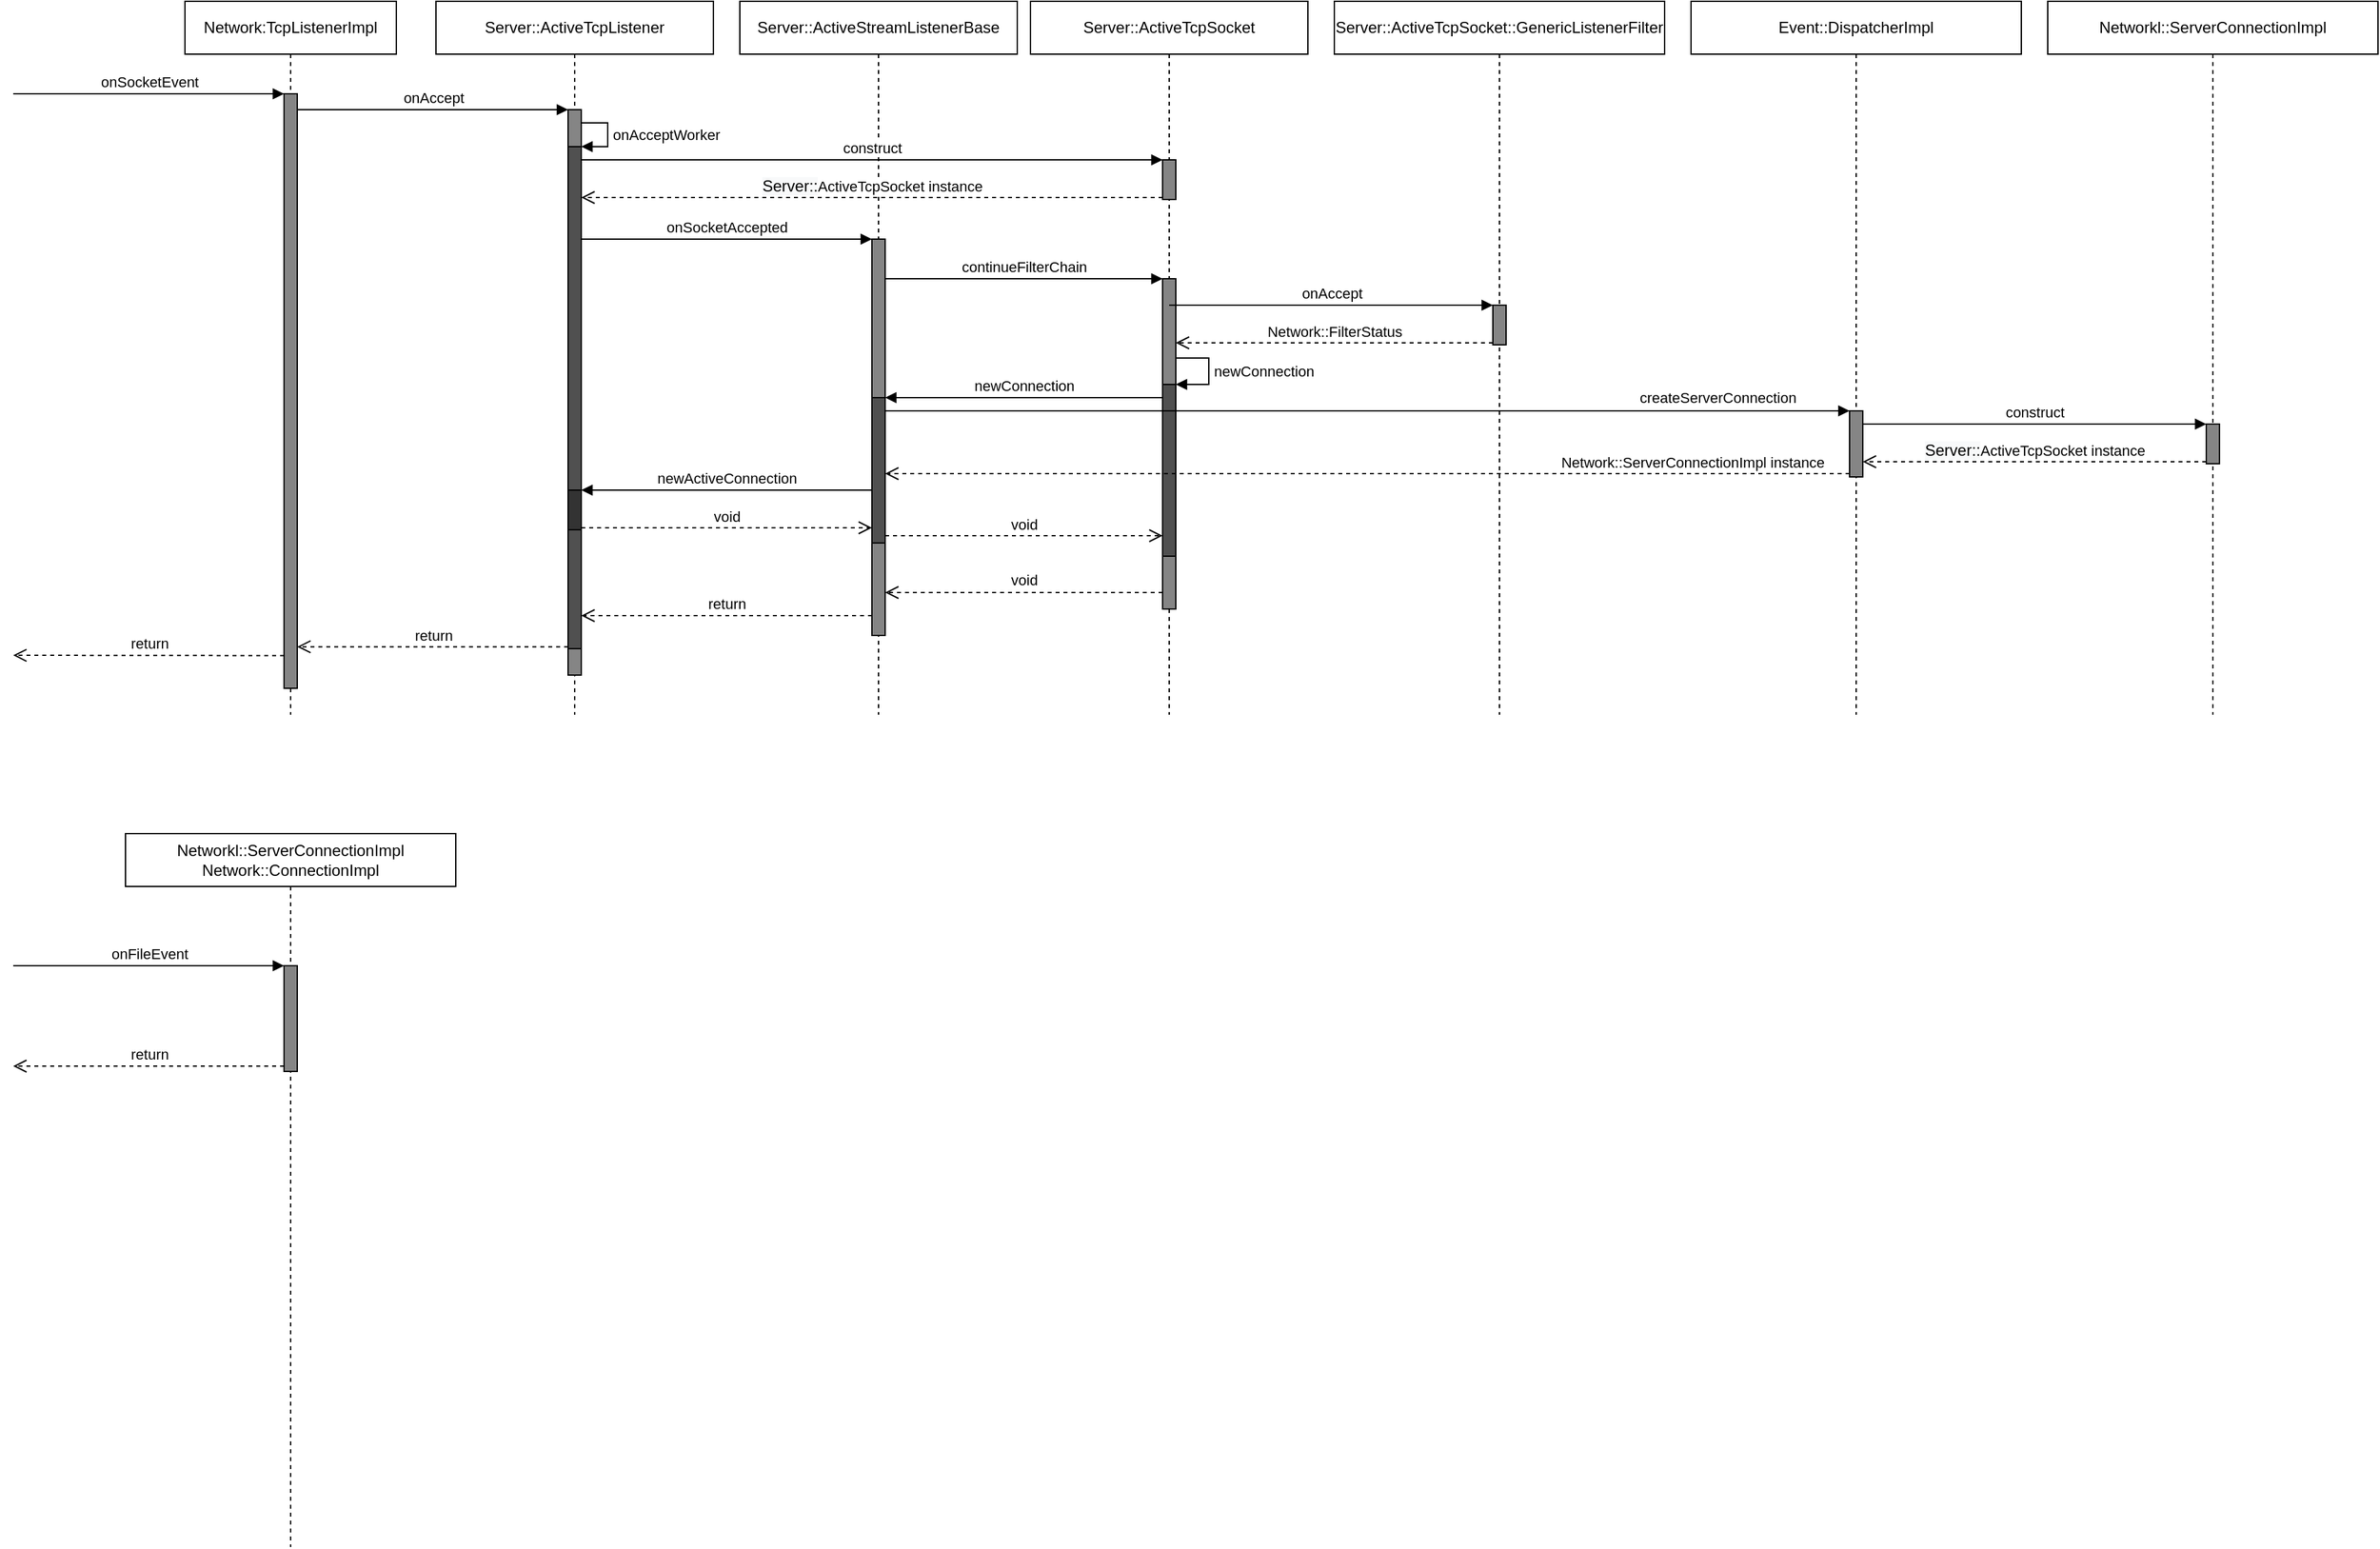 <mxfile version="17.1.3" type="github">
  <diagram id="Rx53lf6qhBVuKlyR0qwF" name="Page-1">
    <mxGraphModel dx="2485" dy="909" grid="1" gridSize="10" guides="1" tooltips="1" connect="1" arrows="1" fold="1" page="1" pageScale="1" pageWidth="850" pageHeight="1100" math="0" shadow="0">
      <root>
        <mxCell id="0" />
        <mxCell id="1" parent="0" />
        <mxCell id="oxs4wpGbw0wFUrqZdwVd-3" value="Server::ActiveTcpListener" style="shape=umlLifeline;perimeter=lifelinePerimeter;whiteSpace=wrap;html=1;container=1;collapsible=0;recursiveResize=0;outlineConnect=0;" parent="1" vertex="1">
          <mxGeometry x="160" y="130" width="210" height="540" as="geometry" />
        </mxCell>
        <mxCell id="oxs4wpGbw0wFUrqZdwVd-17" value="" style="html=1;points=[];perimeter=orthogonalPerimeter;strokeColor=default;fillColor=#858585;" parent="oxs4wpGbw0wFUrqZdwVd-3" vertex="1">
          <mxGeometry x="100" y="82" width="10" height="428" as="geometry" />
        </mxCell>
        <mxCell id="oxs4wpGbw0wFUrqZdwVd-22" value="" style="html=1;points=[];perimeter=orthogonalPerimeter;fillColor=#505050;" parent="oxs4wpGbw0wFUrqZdwVd-3" vertex="1">
          <mxGeometry x="100" y="110" width="10" height="380" as="geometry" />
        </mxCell>
        <mxCell id="oxs4wpGbw0wFUrqZdwVd-23" value="onAcceptWorker" style="edgeStyle=orthogonalEdgeStyle;html=1;align=left;spacingLeft=2;endArrow=block;rounded=0;entryX=1;entryY=0;" parent="oxs4wpGbw0wFUrqZdwVd-3" target="oxs4wpGbw0wFUrqZdwVd-22" edge="1">
          <mxGeometry relative="1" as="geometry">
            <mxPoint x="110" y="92" as="sourcePoint" />
            <Array as="points">
              <mxPoint x="130" y="92" />
            </Array>
          </mxGeometry>
        </mxCell>
        <mxCell id="rn_TyoC19n6ciJYK-s3--7" value="" style="html=1;points=[];perimeter=orthogonalPerimeter;fillColor=#333333;" vertex="1" parent="oxs4wpGbw0wFUrqZdwVd-3">
          <mxGeometry x="100" y="370" width="10" height="30" as="geometry" />
        </mxCell>
        <mxCell id="oxs4wpGbw0wFUrqZdwVd-7" value="Network:TcpListenerImpl" style="shape=umlLifeline;perimeter=lifelinePerimeter;whiteSpace=wrap;html=1;container=1;collapsible=0;recursiveResize=0;outlineConnect=0;" parent="1" vertex="1">
          <mxGeometry x="-30" y="130" width="160" height="540" as="geometry" />
        </mxCell>
        <mxCell id="oxs4wpGbw0wFUrqZdwVd-14" value="onSocketEvent" style="html=1;verticalAlign=bottom;endArrow=block;entryX=0;entryY=0;rounded=0;" parent="oxs4wpGbw0wFUrqZdwVd-7" target="oxs4wpGbw0wFUrqZdwVd-13" edge="1">
          <mxGeometry relative="1" as="geometry">
            <mxPoint x="-130" y="70" as="sourcePoint" />
          </mxGeometry>
        </mxCell>
        <mxCell id="oxs4wpGbw0wFUrqZdwVd-15" value="return" style="html=1;verticalAlign=bottom;endArrow=open;dashed=1;endSize=8;exitX=0;exitY=0.945;rounded=0;exitDx=0;exitDy=0;exitPerimeter=0;" parent="oxs4wpGbw0wFUrqZdwVd-7" source="oxs4wpGbw0wFUrqZdwVd-13" edge="1">
          <mxGeometry relative="1" as="geometry">
            <mxPoint x="-130" y="495" as="targetPoint" />
          </mxGeometry>
        </mxCell>
        <mxCell id="oxs4wpGbw0wFUrqZdwVd-13" value="" style="html=1;points=[];perimeter=orthogonalPerimeter;fillColor=#858585;" parent="oxs4wpGbw0wFUrqZdwVd-7" vertex="1">
          <mxGeometry x="75" y="70" width="10" height="450" as="geometry" />
        </mxCell>
        <mxCell id="oxs4wpGbw0wFUrqZdwVd-18" value="onAccept" style="html=1;verticalAlign=bottom;endArrow=block;entryX=0;entryY=0;rounded=0;" parent="1" target="oxs4wpGbw0wFUrqZdwVd-17" edge="1" source="oxs4wpGbw0wFUrqZdwVd-13">
          <mxGeometry relative="1" as="geometry">
            <mxPoint x="49.5" y="212" as="sourcePoint" />
          </mxGeometry>
        </mxCell>
        <mxCell id="oxs4wpGbw0wFUrqZdwVd-19" value="return" style="html=1;verticalAlign=bottom;endArrow=open;dashed=1;endSize=8;exitX=0;exitY=0.95;rounded=0;" parent="1" source="oxs4wpGbw0wFUrqZdwVd-17" target="oxs4wpGbw0wFUrqZdwVd-13" edge="1">
          <mxGeometry relative="1" as="geometry">
            <mxPoint x="49.5" y="288" as="targetPoint" />
          </mxGeometry>
        </mxCell>
        <mxCell id="oxs4wpGbw0wFUrqZdwVd-20" value="Server::ActiveStreamListenerBase" style="shape=umlLifeline;perimeter=lifelinePerimeter;whiteSpace=wrap;html=1;container=1;collapsible=0;recursiveResize=0;outlineConnect=0;" parent="1" vertex="1">
          <mxGeometry x="390" y="130" width="210" height="540" as="geometry" />
        </mxCell>
        <mxCell id="oxs4wpGbw0wFUrqZdwVd-26" value="" style="html=1;points=[];perimeter=orthogonalPerimeter;strokeColor=default;fillColor=#858585;" parent="oxs4wpGbw0wFUrqZdwVd-20" vertex="1">
          <mxGeometry x="100" y="180" width="10" height="300" as="geometry" />
        </mxCell>
        <mxCell id="rn_TyoC19n6ciJYK-s3--2" value="" style="html=1;points=[];perimeter=orthogonalPerimeter;fillColor=#505050;" vertex="1" parent="oxs4wpGbw0wFUrqZdwVd-20">
          <mxGeometry x="100" y="300" width="10" height="110" as="geometry" />
        </mxCell>
        <mxCell id="oxs4wpGbw0wFUrqZdwVd-27" value="onSocketAccepted" style="html=1;verticalAlign=bottom;endArrow=block;entryX=0;entryY=0;rounded=0;" parent="1" target="oxs4wpGbw0wFUrqZdwVd-26" edge="1" source="oxs4wpGbw0wFUrqZdwVd-22">
          <mxGeometry relative="1" as="geometry">
            <mxPoint x="270" y="270" as="sourcePoint" />
          </mxGeometry>
        </mxCell>
        <mxCell id="oxs4wpGbw0wFUrqZdwVd-28" value="return" style="html=1;verticalAlign=bottom;endArrow=open;dashed=1;endSize=8;exitX=0;exitY=0.95;rounded=0;" parent="1" source="oxs4wpGbw0wFUrqZdwVd-26" target="oxs4wpGbw0wFUrqZdwVd-22" edge="1">
          <mxGeometry relative="1" as="geometry">
            <mxPoint x="420" y="332" as="targetPoint" />
          </mxGeometry>
        </mxCell>
        <mxCell id="oxs4wpGbw0wFUrqZdwVd-29" value="Server::ActiveTcpSocket" style="shape=umlLifeline;perimeter=lifelinePerimeter;whiteSpace=wrap;html=1;container=1;collapsible=0;recursiveResize=0;outlineConnect=0;" parent="1" vertex="1">
          <mxGeometry x="610" y="130" width="210" height="540" as="geometry" />
        </mxCell>
        <mxCell id="oxs4wpGbw0wFUrqZdwVd-31" value="" style="html=1;points=[];perimeter=orthogonalPerimeter;strokeColor=default;fillColor=#858585;" parent="oxs4wpGbw0wFUrqZdwVd-29" vertex="1">
          <mxGeometry x="100" y="210" width="10" height="250" as="geometry" />
        </mxCell>
        <mxCell id="rn_TyoC19n6ciJYK-s3--5" value="" style="html=1;points=[];perimeter=orthogonalPerimeter;fillColor=#505050;" vertex="1" parent="oxs4wpGbw0wFUrqZdwVd-29">
          <mxGeometry x="100" y="290" width="10" height="130" as="geometry" />
        </mxCell>
        <mxCell id="rn_TyoC19n6ciJYK-s3--6" value="newConnection" style="edgeStyle=orthogonalEdgeStyle;html=1;align=left;spacingLeft=2;endArrow=block;rounded=0;entryX=1;entryY=0;" edge="1" target="rn_TyoC19n6ciJYK-s3--5" parent="oxs4wpGbw0wFUrqZdwVd-29" source="oxs4wpGbw0wFUrqZdwVd-31">
          <mxGeometry relative="1" as="geometry">
            <mxPoint x="105" y="300" as="sourcePoint" />
            <Array as="points">
              <mxPoint x="135" y="270" />
              <mxPoint x="135" y="290" />
            </Array>
          </mxGeometry>
        </mxCell>
        <mxCell id="rn_TyoC19n6ciJYK-s3--17" value="" style="html=1;points=[];perimeter=orthogonalPerimeter;fillColor=#858585;" vertex="1" parent="oxs4wpGbw0wFUrqZdwVd-29">
          <mxGeometry x="100" y="120" width="10" height="30" as="geometry" />
        </mxCell>
        <mxCell id="oxs4wpGbw0wFUrqZdwVd-32" value="continueFilterChain" style="html=1;verticalAlign=bottom;endArrow=block;entryX=0;entryY=0;rounded=0;" parent="1" source="oxs4wpGbw0wFUrqZdwVd-26" target="oxs4wpGbw0wFUrqZdwVd-31" edge="1">
          <mxGeometry relative="1" as="geometry">
            <mxPoint x="500" y="335" as="sourcePoint" />
          </mxGeometry>
        </mxCell>
        <mxCell id="oxs4wpGbw0wFUrqZdwVd-33" value="void" style="html=1;verticalAlign=bottom;endArrow=open;dashed=1;endSize=8;exitX=0;exitY=0.95;rounded=0;" parent="1" source="oxs4wpGbw0wFUrqZdwVd-31" target="oxs4wpGbw0wFUrqZdwVd-26" edge="1">
          <mxGeometry relative="1" as="geometry">
            <mxPoint x="640" y="411" as="targetPoint" />
          </mxGeometry>
        </mxCell>
        <mxCell id="oxs4wpGbw0wFUrqZdwVd-34" value="Server::ActiveTcpSocket::GenericListenerFilter" style="shape=umlLifeline;perimeter=lifelinePerimeter;whiteSpace=wrap;html=1;container=1;collapsible=0;recursiveResize=0;outlineConnect=0;" parent="1" vertex="1">
          <mxGeometry x="840" y="130" width="250" height="540" as="geometry" />
        </mxCell>
        <mxCell id="oxs4wpGbw0wFUrqZdwVd-36" value="" style="html=1;points=[];perimeter=orthogonalPerimeter;strokeColor=default;fillColor=#858585;" parent="oxs4wpGbw0wFUrqZdwVd-34" vertex="1">
          <mxGeometry x="120" y="230" width="10" height="30" as="geometry" />
        </mxCell>
        <mxCell id="oxs4wpGbw0wFUrqZdwVd-37" value="onAccept" style="html=1;verticalAlign=bottom;endArrow=block;entryX=0;entryY=0;rounded=0;" parent="1" source="oxs4wpGbw0wFUrqZdwVd-29" target="oxs4wpGbw0wFUrqZdwVd-36" edge="1">
          <mxGeometry relative="1" as="geometry">
            <mxPoint x="890" y="360" as="sourcePoint" />
          </mxGeometry>
        </mxCell>
        <mxCell id="oxs4wpGbw0wFUrqZdwVd-38" value="Network::FilterStatus" style="html=1;verticalAlign=bottom;endArrow=open;dashed=1;endSize=8;exitX=0;exitY=0.95;rounded=0;" parent="1" source="oxs4wpGbw0wFUrqZdwVd-36" target="oxs4wpGbw0wFUrqZdwVd-31" edge="1">
          <mxGeometry relative="1" as="geometry">
            <mxPoint x="890" y="436" as="targetPoint" />
          </mxGeometry>
        </mxCell>
        <mxCell id="rn_TyoC19n6ciJYK-s3--3" value="newConnection" style="html=1;verticalAlign=bottom;endArrow=block;entryX=1;entryY=0;rounded=0;" edge="1" target="rn_TyoC19n6ciJYK-s3--2" parent="1" source="oxs4wpGbw0wFUrqZdwVd-31">
          <mxGeometry relative="1" as="geometry">
            <mxPoint x="710" y="501" as="sourcePoint" />
          </mxGeometry>
        </mxCell>
        <mxCell id="rn_TyoC19n6ciJYK-s3--4" value="void" style="html=1;verticalAlign=bottom;endArrow=open;dashed=1;endSize=8;exitX=1;exitY=0.95;rounded=0;" edge="1" source="rn_TyoC19n6ciJYK-s3--2" parent="1" target="rn_TyoC19n6ciJYK-s3--5">
          <mxGeometry relative="1" as="geometry">
            <mxPoint x="710" y="567.5" as="targetPoint" />
          </mxGeometry>
        </mxCell>
        <mxCell id="rn_TyoC19n6ciJYK-s3--8" value="newActiveConnection" style="html=1;verticalAlign=bottom;endArrow=block;entryX=1;entryY=0;rounded=0;" edge="1" target="rn_TyoC19n6ciJYK-s3--7" parent="1" source="rn_TyoC19n6ciJYK-s3--2">
          <mxGeometry relative="1" as="geometry">
            <mxPoint x="330" y="510" as="sourcePoint" />
          </mxGeometry>
        </mxCell>
        <mxCell id="rn_TyoC19n6ciJYK-s3--9" value="void" style="html=1;verticalAlign=bottom;endArrow=open;dashed=1;endSize=8;exitX=1;exitY=0.95;rounded=0;" edge="1" source="rn_TyoC19n6ciJYK-s3--7" parent="1" target="rn_TyoC19n6ciJYK-s3--2">
          <mxGeometry relative="1" as="geometry">
            <mxPoint x="330" y="567" as="targetPoint" />
          </mxGeometry>
        </mxCell>
        <mxCell id="rn_TyoC19n6ciJYK-s3--12" value="Event::DispatcherImpl" style="shape=umlLifeline;perimeter=lifelinePerimeter;whiteSpace=wrap;html=1;container=1;collapsible=0;recursiveResize=0;outlineConnect=0;" vertex="1" parent="1">
          <mxGeometry x="1110" y="130" width="250" height="540" as="geometry" />
        </mxCell>
        <mxCell id="rn_TyoC19n6ciJYK-s3--14" value="" style="html=1;points=[];perimeter=orthogonalPerimeter;fillColor=#858585;" vertex="1" parent="rn_TyoC19n6ciJYK-s3--12">
          <mxGeometry x="120" y="310" width="10" height="50" as="geometry" />
        </mxCell>
        <mxCell id="rn_TyoC19n6ciJYK-s3--15" value="createServerConnection" style="html=1;verticalAlign=bottom;endArrow=block;entryX=0;entryY=0;rounded=0;" edge="1" target="rn_TyoC19n6ciJYK-s3--14" parent="1" source="rn_TyoC19n6ciJYK-s3--2">
          <mxGeometry x="0.726" y="1" relative="1" as="geometry">
            <mxPoint x="1160" y="491" as="sourcePoint" />
            <mxPoint as="offset" />
          </mxGeometry>
        </mxCell>
        <mxCell id="rn_TyoC19n6ciJYK-s3--16" value="Network::ServerConnectionImpl instance" style="html=1;verticalAlign=bottom;endArrow=open;dashed=1;endSize=8;exitX=0;exitY=0.95;rounded=0;" edge="1" source="rn_TyoC19n6ciJYK-s3--14" parent="1" target="rn_TyoC19n6ciJYK-s3--2">
          <mxGeometry x="-0.674" relative="1" as="geometry">
            <mxPoint x="495" y="580" as="targetPoint" />
            <mxPoint as="offset" />
          </mxGeometry>
        </mxCell>
        <mxCell id="rn_TyoC19n6ciJYK-s3--19" value="&lt;span style=&quot;font-size: 12px ; background-color: rgb(248 , 249 , 250)&quot;&gt;Server::&lt;/span&gt;ActiveTcpSocket instance" style="html=1;verticalAlign=bottom;endArrow=open;dashed=1;endSize=8;exitX=0;exitY=0.95;rounded=0;" edge="1" source="rn_TyoC19n6ciJYK-s3--17" parent="1" target="oxs4wpGbw0wFUrqZdwVd-22">
          <mxGeometry relative="1" as="geometry">
            <mxPoint x="270" y="280" as="targetPoint" />
          </mxGeometry>
        </mxCell>
        <mxCell id="rn_TyoC19n6ciJYK-s3--18" value="construct" style="html=1;verticalAlign=bottom;endArrow=block;entryX=0;entryY=0;rounded=0;" edge="1" target="rn_TyoC19n6ciJYK-s3--17" parent="1" source="oxs4wpGbw0wFUrqZdwVd-22">
          <mxGeometry relative="1" as="geometry">
            <mxPoint x="640" y="220" as="sourcePoint" />
          </mxGeometry>
        </mxCell>
        <mxCell id="rn_TyoC19n6ciJYK-s3--23" value="Networkl::ServerConnectionImpl" style="shape=umlLifeline;perimeter=lifelinePerimeter;whiteSpace=wrap;html=1;container=1;collapsible=0;recursiveResize=0;outlineConnect=0;" vertex="1" parent="1">
          <mxGeometry x="1380" y="130" width="250" height="540" as="geometry" />
        </mxCell>
        <mxCell id="rn_TyoC19n6ciJYK-s3--28" value="" style="html=1;points=[];perimeter=orthogonalPerimeter;fillColor=#858585;" vertex="1" parent="rn_TyoC19n6ciJYK-s3--23">
          <mxGeometry x="120" y="320" width="10" height="30" as="geometry" />
        </mxCell>
        <mxCell id="rn_TyoC19n6ciJYK-s3--30" value="construct" style="html=1;verticalAlign=bottom;endArrow=block;entryX=0;entryY=0;rounded=0;" edge="1" parent="1" target="rn_TyoC19n6ciJYK-s3--28" source="rn_TyoC19n6ciJYK-s3--14">
          <mxGeometry relative="1" as="geometry">
            <mxPoint x="1060" y="520.5" as="sourcePoint" />
          </mxGeometry>
        </mxCell>
        <mxCell id="rn_TyoC19n6ciJYK-s3--29" value="&lt;span style=&quot;font-size: 12px ; background-color: rgb(248 , 249 , 250)&quot;&gt;Server::&lt;/span&gt;ActiveTcpSocket instance" style="html=1;verticalAlign=bottom;endArrow=open;dashed=1;endSize=8;exitX=0;exitY=0.95;rounded=0;" edge="1" parent="1" source="rn_TyoC19n6ciJYK-s3--28" target="rn_TyoC19n6ciJYK-s3--14">
          <mxGeometry relative="1" as="geometry">
            <mxPoint x="1054.5" y="549" as="targetPoint" />
          </mxGeometry>
        </mxCell>
        <mxCell id="rn_TyoC19n6ciJYK-s3--31" value="Networkl::ServerConnectionImpl Network::ConnectionImpl" style="shape=umlLifeline;perimeter=lifelinePerimeter;whiteSpace=wrap;html=1;container=1;collapsible=0;recursiveResize=0;outlineConnect=0;" vertex="1" parent="1">
          <mxGeometry x="-75" y="760" width="250" height="540" as="geometry" />
        </mxCell>
        <mxCell id="rn_TyoC19n6ciJYK-s3--33" value="" style="html=1;points=[];perimeter=orthogonalPerimeter;fillColor=#858585;" vertex="1" parent="rn_TyoC19n6ciJYK-s3--31">
          <mxGeometry x="120" y="100" width="10" height="80" as="geometry" />
        </mxCell>
        <mxCell id="rn_TyoC19n6ciJYK-s3--34" value="onFileEvent" style="html=1;verticalAlign=bottom;endArrow=block;entryX=0;entryY=0;rounded=0;" edge="1" target="rn_TyoC19n6ciJYK-s3--33" parent="rn_TyoC19n6ciJYK-s3--31">
          <mxGeometry relative="1" as="geometry">
            <mxPoint x="-85" y="100" as="sourcePoint" />
          </mxGeometry>
        </mxCell>
        <mxCell id="rn_TyoC19n6ciJYK-s3--35" value="return" style="html=1;verticalAlign=bottom;endArrow=open;dashed=1;endSize=8;exitX=0;exitY=0.95;rounded=0;" edge="1" source="rn_TyoC19n6ciJYK-s3--33" parent="rn_TyoC19n6ciJYK-s3--31">
          <mxGeometry relative="1" as="geometry">
            <mxPoint x="-85" y="176" as="targetPoint" />
          </mxGeometry>
        </mxCell>
      </root>
    </mxGraphModel>
  </diagram>
</mxfile>
